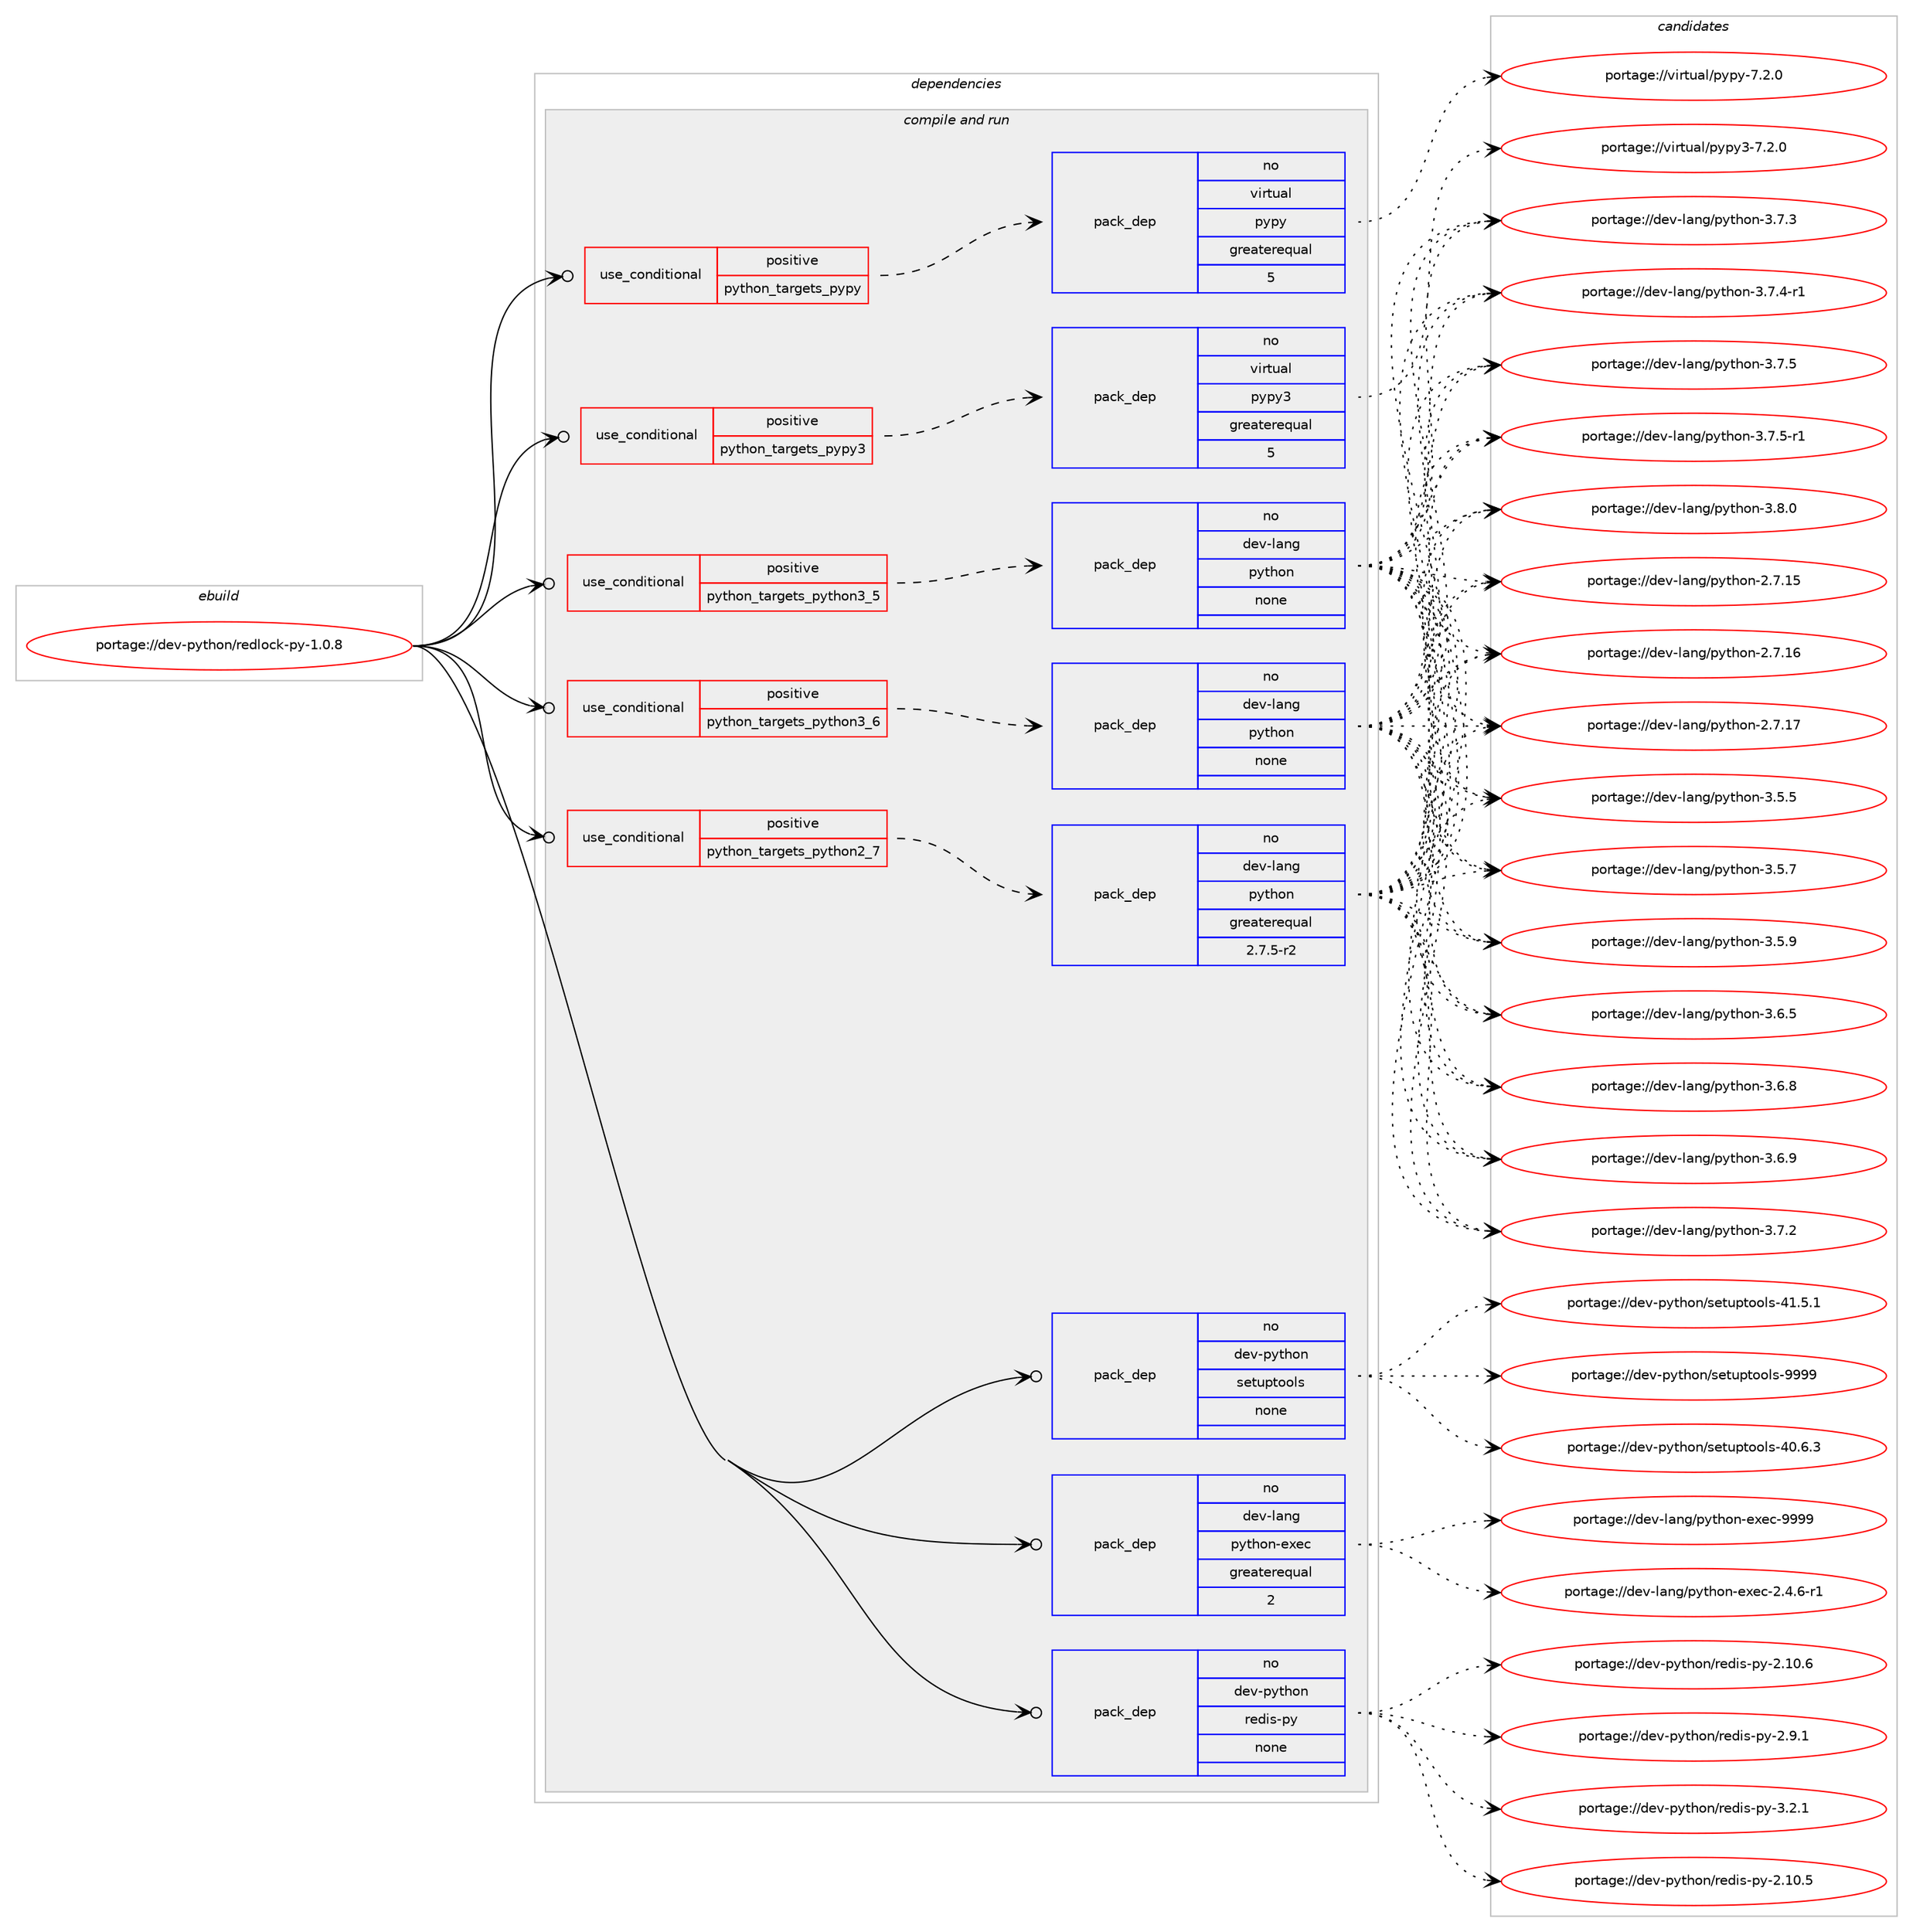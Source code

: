digraph prolog {

# *************
# Graph options
# *************

newrank=true;
concentrate=true;
compound=true;
graph [rankdir=LR,fontname=Helvetica,fontsize=10,ranksep=1.5];#, ranksep=2.5, nodesep=0.2];
edge  [arrowhead=vee];
node  [fontname=Helvetica,fontsize=10];

# **********
# The ebuild
# **********

subgraph cluster_leftcol {
color=gray;
rank=same;
label=<<i>ebuild</i>>;
id [label="portage://dev-python/redlock-py-1.0.8", color=red, width=4, href="../dev-python/redlock-py-1.0.8.svg"];
}

# ****************
# The dependencies
# ****************

subgraph cluster_midcol {
color=gray;
label=<<i>dependencies</i>>;
subgraph cluster_compile {
fillcolor="#eeeeee";
style=filled;
label=<<i>compile</i>>;
}
subgraph cluster_compileandrun {
fillcolor="#eeeeee";
style=filled;
label=<<i>compile and run</i>>;
subgraph cond37821 {
dependency169857 [label=<<TABLE BORDER="0" CELLBORDER="1" CELLSPACING="0" CELLPADDING="4"><TR><TD ROWSPAN="3" CELLPADDING="10">use_conditional</TD></TR><TR><TD>positive</TD></TR><TR><TD>python_targets_pypy</TD></TR></TABLE>>, shape=none, color=red];
subgraph pack128635 {
dependency169858 [label=<<TABLE BORDER="0" CELLBORDER="1" CELLSPACING="0" CELLPADDING="4" WIDTH="220"><TR><TD ROWSPAN="6" CELLPADDING="30">pack_dep</TD></TR><TR><TD WIDTH="110">no</TD></TR><TR><TD>virtual</TD></TR><TR><TD>pypy</TD></TR><TR><TD>greaterequal</TD></TR><TR><TD>5</TD></TR></TABLE>>, shape=none, color=blue];
}
dependency169857:e -> dependency169858:w [weight=20,style="dashed",arrowhead="vee"];
}
id:e -> dependency169857:w [weight=20,style="solid",arrowhead="odotvee"];
subgraph cond37822 {
dependency169859 [label=<<TABLE BORDER="0" CELLBORDER="1" CELLSPACING="0" CELLPADDING="4"><TR><TD ROWSPAN="3" CELLPADDING="10">use_conditional</TD></TR><TR><TD>positive</TD></TR><TR><TD>python_targets_pypy3</TD></TR></TABLE>>, shape=none, color=red];
subgraph pack128636 {
dependency169860 [label=<<TABLE BORDER="0" CELLBORDER="1" CELLSPACING="0" CELLPADDING="4" WIDTH="220"><TR><TD ROWSPAN="6" CELLPADDING="30">pack_dep</TD></TR><TR><TD WIDTH="110">no</TD></TR><TR><TD>virtual</TD></TR><TR><TD>pypy3</TD></TR><TR><TD>greaterequal</TD></TR><TR><TD>5</TD></TR></TABLE>>, shape=none, color=blue];
}
dependency169859:e -> dependency169860:w [weight=20,style="dashed",arrowhead="vee"];
}
id:e -> dependency169859:w [weight=20,style="solid",arrowhead="odotvee"];
subgraph cond37823 {
dependency169861 [label=<<TABLE BORDER="0" CELLBORDER="1" CELLSPACING="0" CELLPADDING="4"><TR><TD ROWSPAN="3" CELLPADDING="10">use_conditional</TD></TR><TR><TD>positive</TD></TR><TR><TD>python_targets_python2_7</TD></TR></TABLE>>, shape=none, color=red];
subgraph pack128637 {
dependency169862 [label=<<TABLE BORDER="0" CELLBORDER="1" CELLSPACING="0" CELLPADDING="4" WIDTH="220"><TR><TD ROWSPAN="6" CELLPADDING="30">pack_dep</TD></TR><TR><TD WIDTH="110">no</TD></TR><TR><TD>dev-lang</TD></TR><TR><TD>python</TD></TR><TR><TD>greaterequal</TD></TR><TR><TD>2.7.5-r2</TD></TR></TABLE>>, shape=none, color=blue];
}
dependency169861:e -> dependency169862:w [weight=20,style="dashed",arrowhead="vee"];
}
id:e -> dependency169861:w [weight=20,style="solid",arrowhead="odotvee"];
subgraph cond37824 {
dependency169863 [label=<<TABLE BORDER="0" CELLBORDER="1" CELLSPACING="0" CELLPADDING="4"><TR><TD ROWSPAN="3" CELLPADDING="10">use_conditional</TD></TR><TR><TD>positive</TD></TR><TR><TD>python_targets_python3_5</TD></TR></TABLE>>, shape=none, color=red];
subgraph pack128638 {
dependency169864 [label=<<TABLE BORDER="0" CELLBORDER="1" CELLSPACING="0" CELLPADDING="4" WIDTH="220"><TR><TD ROWSPAN="6" CELLPADDING="30">pack_dep</TD></TR><TR><TD WIDTH="110">no</TD></TR><TR><TD>dev-lang</TD></TR><TR><TD>python</TD></TR><TR><TD>none</TD></TR><TR><TD></TD></TR></TABLE>>, shape=none, color=blue];
}
dependency169863:e -> dependency169864:w [weight=20,style="dashed",arrowhead="vee"];
}
id:e -> dependency169863:w [weight=20,style="solid",arrowhead="odotvee"];
subgraph cond37825 {
dependency169865 [label=<<TABLE BORDER="0" CELLBORDER="1" CELLSPACING="0" CELLPADDING="4"><TR><TD ROWSPAN="3" CELLPADDING="10">use_conditional</TD></TR><TR><TD>positive</TD></TR><TR><TD>python_targets_python3_6</TD></TR></TABLE>>, shape=none, color=red];
subgraph pack128639 {
dependency169866 [label=<<TABLE BORDER="0" CELLBORDER="1" CELLSPACING="0" CELLPADDING="4" WIDTH="220"><TR><TD ROWSPAN="6" CELLPADDING="30">pack_dep</TD></TR><TR><TD WIDTH="110">no</TD></TR><TR><TD>dev-lang</TD></TR><TR><TD>python</TD></TR><TR><TD>none</TD></TR><TR><TD></TD></TR></TABLE>>, shape=none, color=blue];
}
dependency169865:e -> dependency169866:w [weight=20,style="dashed",arrowhead="vee"];
}
id:e -> dependency169865:w [weight=20,style="solid",arrowhead="odotvee"];
subgraph pack128640 {
dependency169867 [label=<<TABLE BORDER="0" CELLBORDER="1" CELLSPACING="0" CELLPADDING="4" WIDTH="220"><TR><TD ROWSPAN="6" CELLPADDING="30">pack_dep</TD></TR><TR><TD WIDTH="110">no</TD></TR><TR><TD>dev-lang</TD></TR><TR><TD>python-exec</TD></TR><TR><TD>greaterequal</TD></TR><TR><TD>2</TD></TR></TABLE>>, shape=none, color=blue];
}
id:e -> dependency169867:w [weight=20,style="solid",arrowhead="odotvee"];
subgraph pack128641 {
dependency169868 [label=<<TABLE BORDER="0" CELLBORDER="1" CELLSPACING="0" CELLPADDING="4" WIDTH="220"><TR><TD ROWSPAN="6" CELLPADDING="30">pack_dep</TD></TR><TR><TD WIDTH="110">no</TD></TR><TR><TD>dev-python</TD></TR><TR><TD>redis-py</TD></TR><TR><TD>none</TD></TR><TR><TD></TD></TR></TABLE>>, shape=none, color=blue];
}
id:e -> dependency169868:w [weight=20,style="solid",arrowhead="odotvee"];
subgraph pack128642 {
dependency169869 [label=<<TABLE BORDER="0" CELLBORDER="1" CELLSPACING="0" CELLPADDING="4" WIDTH="220"><TR><TD ROWSPAN="6" CELLPADDING="30">pack_dep</TD></TR><TR><TD WIDTH="110">no</TD></TR><TR><TD>dev-python</TD></TR><TR><TD>setuptools</TD></TR><TR><TD>none</TD></TR><TR><TD></TD></TR></TABLE>>, shape=none, color=blue];
}
id:e -> dependency169869:w [weight=20,style="solid",arrowhead="odotvee"];
}
subgraph cluster_run {
fillcolor="#eeeeee";
style=filled;
label=<<i>run</i>>;
}
}

# **************
# The candidates
# **************

subgraph cluster_choices {
rank=same;
color=gray;
label=<<i>candidates</i>>;

subgraph choice128635 {
color=black;
nodesep=1;
choiceportage1181051141161179710847112121112121455546504648 [label="portage://virtual/pypy-7.2.0", color=red, width=4,href="../virtual/pypy-7.2.0.svg"];
dependency169858:e -> choiceportage1181051141161179710847112121112121455546504648:w [style=dotted,weight="100"];
}
subgraph choice128636 {
color=black;
nodesep=1;
choiceportage118105114116117971084711212111212151455546504648 [label="portage://virtual/pypy3-7.2.0", color=red, width=4,href="../virtual/pypy3-7.2.0.svg"];
dependency169860:e -> choiceportage118105114116117971084711212111212151455546504648:w [style=dotted,weight="100"];
}
subgraph choice128637 {
color=black;
nodesep=1;
choiceportage10010111845108971101034711212111610411111045504655464953 [label="portage://dev-lang/python-2.7.15", color=red, width=4,href="../dev-lang/python-2.7.15.svg"];
choiceportage10010111845108971101034711212111610411111045504655464954 [label="portage://dev-lang/python-2.7.16", color=red, width=4,href="../dev-lang/python-2.7.16.svg"];
choiceportage10010111845108971101034711212111610411111045504655464955 [label="portage://dev-lang/python-2.7.17", color=red, width=4,href="../dev-lang/python-2.7.17.svg"];
choiceportage100101118451089711010347112121116104111110455146534653 [label="portage://dev-lang/python-3.5.5", color=red, width=4,href="../dev-lang/python-3.5.5.svg"];
choiceportage100101118451089711010347112121116104111110455146534655 [label="portage://dev-lang/python-3.5.7", color=red, width=4,href="../dev-lang/python-3.5.7.svg"];
choiceportage100101118451089711010347112121116104111110455146534657 [label="portage://dev-lang/python-3.5.9", color=red, width=4,href="../dev-lang/python-3.5.9.svg"];
choiceportage100101118451089711010347112121116104111110455146544653 [label="portage://dev-lang/python-3.6.5", color=red, width=4,href="../dev-lang/python-3.6.5.svg"];
choiceportage100101118451089711010347112121116104111110455146544656 [label="portage://dev-lang/python-3.6.8", color=red, width=4,href="../dev-lang/python-3.6.8.svg"];
choiceportage100101118451089711010347112121116104111110455146544657 [label="portage://dev-lang/python-3.6.9", color=red, width=4,href="../dev-lang/python-3.6.9.svg"];
choiceportage100101118451089711010347112121116104111110455146554650 [label="portage://dev-lang/python-3.7.2", color=red, width=4,href="../dev-lang/python-3.7.2.svg"];
choiceportage100101118451089711010347112121116104111110455146554651 [label="portage://dev-lang/python-3.7.3", color=red, width=4,href="../dev-lang/python-3.7.3.svg"];
choiceportage1001011184510897110103471121211161041111104551465546524511449 [label="portage://dev-lang/python-3.7.4-r1", color=red, width=4,href="../dev-lang/python-3.7.4-r1.svg"];
choiceportage100101118451089711010347112121116104111110455146554653 [label="portage://dev-lang/python-3.7.5", color=red, width=4,href="../dev-lang/python-3.7.5.svg"];
choiceportage1001011184510897110103471121211161041111104551465546534511449 [label="portage://dev-lang/python-3.7.5-r1", color=red, width=4,href="../dev-lang/python-3.7.5-r1.svg"];
choiceportage100101118451089711010347112121116104111110455146564648 [label="portage://dev-lang/python-3.8.0", color=red, width=4,href="../dev-lang/python-3.8.0.svg"];
dependency169862:e -> choiceportage10010111845108971101034711212111610411111045504655464953:w [style=dotted,weight="100"];
dependency169862:e -> choiceportage10010111845108971101034711212111610411111045504655464954:w [style=dotted,weight="100"];
dependency169862:e -> choiceportage10010111845108971101034711212111610411111045504655464955:w [style=dotted,weight="100"];
dependency169862:e -> choiceportage100101118451089711010347112121116104111110455146534653:w [style=dotted,weight="100"];
dependency169862:e -> choiceportage100101118451089711010347112121116104111110455146534655:w [style=dotted,weight="100"];
dependency169862:e -> choiceportage100101118451089711010347112121116104111110455146534657:w [style=dotted,weight="100"];
dependency169862:e -> choiceportage100101118451089711010347112121116104111110455146544653:w [style=dotted,weight="100"];
dependency169862:e -> choiceportage100101118451089711010347112121116104111110455146544656:w [style=dotted,weight="100"];
dependency169862:e -> choiceportage100101118451089711010347112121116104111110455146544657:w [style=dotted,weight="100"];
dependency169862:e -> choiceportage100101118451089711010347112121116104111110455146554650:w [style=dotted,weight="100"];
dependency169862:e -> choiceportage100101118451089711010347112121116104111110455146554651:w [style=dotted,weight="100"];
dependency169862:e -> choiceportage1001011184510897110103471121211161041111104551465546524511449:w [style=dotted,weight="100"];
dependency169862:e -> choiceportage100101118451089711010347112121116104111110455146554653:w [style=dotted,weight="100"];
dependency169862:e -> choiceportage1001011184510897110103471121211161041111104551465546534511449:w [style=dotted,weight="100"];
dependency169862:e -> choiceportage100101118451089711010347112121116104111110455146564648:w [style=dotted,weight="100"];
}
subgraph choice128638 {
color=black;
nodesep=1;
choiceportage10010111845108971101034711212111610411111045504655464953 [label="portage://dev-lang/python-2.7.15", color=red, width=4,href="../dev-lang/python-2.7.15.svg"];
choiceportage10010111845108971101034711212111610411111045504655464954 [label="portage://dev-lang/python-2.7.16", color=red, width=4,href="../dev-lang/python-2.7.16.svg"];
choiceportage10010111845108971101034711212111610411111045504655464955 [label="portage://dev-lang/python-2.7.17", color=red, width=4,href="../dev-lang/python-2.7.17.svg"];
choiceportage100101118451089711010347112121116104111110455146534653 [label="portage://dev-lang/python-3.5.5", color=red, width=4,href="../dev-lang/python-3.5.5.svg"];
choiceportage100101118451089711010347112121116104111110455146534655 [label="portage://dev-lang/python-3.5.7", color=red, width=4,href="../dev-lang/python-3.5.7.svg"];
choiceportage100101118451089711010347112121116104111110455146534657 [label="portage://dev-lang/python-3.5.9", color=red, width=4,href="../dev-lang/python-3.5.9.svg"];
choiceportage100101118451089711010347112121116104111110455146544653 [label="portage://dev-lang/python-3.6.5", color=red, width=4,href="../dev-lang/python-3.6.5.svg"];
choiceportage100101118451089711010347112121116104111110455146544656 [label="portage://dev-lang/python-3.6.8", color=red, width=4,href="../dev-lang/python-3.6.8.svg"];
choiceportage100101118451089711010347112121116104111110455146544657 [label="portage://dev-lang/python-3.6.9", color=red, width=4,href="../dev-lang/python-3.6.9.svg"];
choiceportage100101118451089711010347112121116104111110455146554650 [label="portage://dev-lang/python-3.7.2", color=red, width=4,href="../dev-lang/python-3.7.2.svg"];
choiceportage100101118451089711010347112121116104111110455146554651 [label="portage://dev-lang/python-3.7.3", color=red, width=4,href="../dev-lang/python-3.7.3.svg"];
choiceportage1001011184510897110103471121211161041111104551465546524511449 [label="portage://dev-lang/python-3.7.4-r1", color=red, width=4,href="../dev-lang/python-3.7.4-r1.svg"];
choiceportage100101118451089711010347112121116104111110455146554653 [label="portage://dev-lang/python-3.7.5", color=red, width=4,href="../dev-lang/python-3.7.5.svg"];
choiceportage1001011184510897110103471121211161041111104551465546534511449 [label="portage://dev-lang/python-3.7.5-r1", color=red, width=4,href="../dev-lang/python-3.7.5-r1.svg"];
choiceportage100101118451089711010347112121116104111110455146564648 [label="portage://dev-lang/python-3.8.0", color=red, width=4,href="../dev-lang/python-3.8.0.svg"];
dependency169864:e -> choiceportage10010111845108971101034711212111610411111045504655464953:w [style=dotted,weight="100"];
dependency169864:e -> choiceportage10010111845108971101034711212111610411111045504655464954:w [style=dotted,weight="100"];
dependency169864:e -> choiceportage10010111845108971101034711212111610411111045504655464955:w [style=dotted,weight="100"];
dependency169864:e -> choiceportage100101118451089711010347112121116104111110455146534653:w [style=dotted,weight="100"];
dependency169864:e -> choiceportage100101118451089711010347112121116104111110455146534655:w [style=dotted,weight="100"];
dependency169864:e -> choiceportage100101118451089711010347112121116104111110455146534657:w [style=dotted,weight="100"];
dependency169864:e -> choiceportage100101118451089711010347112121116104111110455146544653:w [style=dotted,weight="100"];
dependency169864:e -> choiceportage100101118451089711010347112121116104111110455146544656:w [style=dotted,weight="100"];
dependency169864:e -> choiceportage100101118451089711010347112121116104111110455146544657:w [style=dotted,weight="100"];
dependency169864:e -> choiceportage100101118451089711010347112121116104111110455146554650:w [style=dotted,weight="100"];
dependency169864:e -> choiceportage100101118451089711010347112121116104111110455146554651:w [style=dotted,weight="100"];
dependency169864:e -> choiceportage1001011184510897110103471121211161041111104551465546524511449:w [style=dotted,weight="100"];
dependency169864:e -> choiceportage100101118451089711010347112121116104111110455146554653:w [style=dotted,weight="100"];
dependency169864:e -> choiceportage1001011184510897110103471121211161041111104551465546534511449:w [style=dotted,weight="100"];
dependency169864:e -> choiceportage100101118451089711010347112121116104111110455146564648:w [style=dotted,weight="100"];
}
subgraph choice128639 {
color=black;
nodesep=1;
choiceportage10010111845108971101034711212111610411111045504655464953 [label="portage://dev-lang/python-2.7.15", color=red, width=4,href="../dev-lang/python-2.7.15.svg"];
choiceportage10010111845108971101034711212111610411111045504655464954 [label="portage://dev-lang/python-2.7.16", color=red, width=4,href="../dev-lang/python-2.7.16.svg"];
choiceportage10010111845108971101034711212111610411111045504655464955 [label="portage://dev-lang/python-2.7.17", color=red, width=4,href="../dev-lang/python-2.7.17.svg"];
choiceportage100101118451089711010347112121116104111110455146534653 [label="portage://dev-lang/python-3.5.5", color=red, width=4,href="../dev-lang/python-3.5.5.svg"];
choiceportage100101118451089711010347112121116104111110455146534655 [label="portage://dev-lang/python-3.5.7", color=red, width=4,href="../dev-lang/python-3.5.7.svg"];
choiceportage100101118451089711010347112121116104111110455146534657 [label="portage://dev-lang/python-3.5.9", color=red, width=4,href="../dev-lang/python-3.5.9.svg"];
choiceportage100101118451089711010347112121116104111110455146544653 [label="portage://dev-lang/python-3.6.5", color=red, width=4,href="../dev-lang/python-3.6.5.svg"];
choiceportage100101118451089711010347112121116104111110455146544656 [label="portage://dev-lang/python-3.6.8", color=red, width=4,href="../dev-lang/python-3.6.8.svg"];
choiceportage100101118451089711010347112121116104111110455146544657 [label="portage://dev-lang/python-3.6.9", color=red, width=4,href="../dev-lang/python-3.6.9.svg"];
choiceportage100101118451089711010347112121116104111110455146554650 [label="portage://dev-lang/python-3.7.2", color=red, width=4,href="../dev-lang/python-3.7.2.svg"];
choiceportage100101118451089711010347112121116104111110455146554651 [label="portage://dev-lang/python-3.7.3", color=red, width=4,href="../dev-lang/python-3.7.3.svg"];
choiceportage1001011184510897110103471121211161041111104551465546524511449 [label="portage://dev-lang/python-3.7.4-r1", color=red, width=4,href="../dev-lang/python-3.7.4-r1.svg"];
choiceportage100101118451089711010347112121116104111110455146554653 [label="portage://dev-lang/python-3.7.5", color=red, width=4,href="../dev-lang/python-3.7.5.svg"];
choiceportage1001011184510897110103471121211161041111104551465546534511449 [label="portage://dev-lang/python-3.7.5-r1", color=red, width=4,href="../dev-lang/python-3.7.5-r1.svg"];
choiceportage100101118451089711010347112121116104111110455146564648 [label="portage://dev-lang/python-3.8.0", color=red, width=4,href="../dev-lang/python-3.8.0.svg"];
dependency169866:e -> choiceportage10010111845108971101034711212111610411111045504655464953:w [style=dotted,weight="100"];
dependency169866:e -> choiceportage10010111845108971101034711212111610411111045504655464954:w [style=dotted,weight="100"];
dependency169866:e -> choiceportage10010111845108971101034711212111610411111045504655464955:w [style=dotted,weight="100"];
dependency169866:e -> choiceportage100101118451089711010347112121116104111110455146534653:w [style=dotted,weight="100"];
dependency169866:e -> choiceportage100101118451089711010347112121116104111110455146534655:w [style=dotted,weight="100"];
dependency169866:e -> choiceportage100101118451089711010347112121116104111110455146534657:w [style=dotted,weight="100"];
dependency169866:e -> choiceportage100101118451089711010347112121116104111110455146544653:w [style=dotted,weight="100"];
dependency169866:e -> choiceportage100101118451089711010347112121116104111110455146544656:w [style=dotted,weight="100"];
dependency169866:e -> choiceportage100101118451089711010347112121116104111110455146544657:w [style=dotted,weight="100"];
dependency169866:e -> choiceportage100101118451089711010347112121116104111110455146554650:w [style=dotted,weight="100"];
dependency169866:e -> choiceportage100101118451089711010347112121116104111110455146554651:w [style=dotted,weight="100"];
dependency169866:e -> choiceportage1001011184510897110103471121211161041111104551465546524511449:w [style=dotted,weight="100"];
dependency169866:e -> choiceportage100101118451089711010347112121116104111110455146554653:w [style=dotted,weight="100"];
dependency169866:e -> choiceportage1001011184510897110103471121211161041111104551465546534511449:w [style=dotted,weight="100"];
dependency169866:e -> choiceportage100101118451089711010347112121116104111110455146564648:w [style=dotted,weight="100"];
}
subgraph choice128640 {
color=black;
nodesep=1;
choiceportage10010111845108971101034711212111610411111045101120101994550465246544511449 [label="portage://dev-lang/python-exec-2.4.6-r1", color=red, width=4,href="../dev-lang/python-exec-2.4.6-r1.svg"];
choiceportage10010111845108971101034711212111610411111045101120101994557575757 [label="portage://dev-lang/python-exec-9999", color=red, width=4,href="../dev-lang/python-exec-9999.svg"];
dependency169867:e -> choiceportage10010111845108971101034711212111610411111045101120101994550465246544511449:w [style=dotted,weight="100"];
dependency169867:e -> choiceportage10010111845108971101034711212111610411111045101120101994557575757:w [style=dotted,weight="100"];
}
subgraph choice128641 {
color=black;
nodesep=1;
choiceportage10010111845112121116104111110471141011001051154511212145504649484653 [label="portage://dev-python/redis-py-2.10.5", color=red, width=4,href="../dev-python/redis-py-2.10.5.svg"];
choiceportage10010111845112121116104111110471141011001051154511212145504649484654 [label="portage://dev-python/redis-py-2.10.6", color=red, width=4,href="../dev-python/redis-py-2.10.6.svg"];
choiceportage100101118451121211161041111104711410110010511545112121455046574649 [label="portage://dev-python/redis-py-2.9.1", color=red, width=4,href="../dev-python/redis-py-2.9.1.svg"];
choiceportage100101118451121211161041111104711410110010511545112121455146504649 [label="portage://dev-python/redis-py-3.2.1", color=red, width=4,href="../dev-python/redis-py-3.2.1.svg"];
dependency169868:e -> choiceportage10010111845112121116104111110471141011001051154511212145504649484653:w [style=dotted,weight="100"];
dependency169868:e -> choiceportage10010111845112121116104111110471141011001051154511212145504649484654:w [style=dotted,weight="100"];
dependency169868:e -> choiceportage100101118451121211161041111104711410110010511545112121455046574649:w [style=dotted,weight="100"];
dependency169868:e -> choiceportage100101118451121211161041111104711410110010511545112121455146504649:w [style=dotted,weight="100"];
}
subgraph choice128642 {
color=black;
nodesep=1;
choiceportage100101118451121211161041111104711510111611711211611111110811545524846544651 [label="portage://dev-python/setuptools-40.6.3", color=red, width=4,href="../dev-python/setuptools-40.6.3.svg"];
choiceportage100101118451121211161041111104711510111611711211611111110811545524946534649 [label="portage://dev-python/setuptools-41.5.1", color=red, width=4,href="../dev-python/setuptools-41.5.1.svg"];
choiceportage10010111845112121116104111110471151011161171121161111111081154557575757 [label="portage://dev-python/setuptools-9999", color=red, width=4,href="../dev-python/setuptools-9999.svg"];
dependency169869:e -> choiceportage100101118451121211161041111104711510111611711211611111110811545524846544651:w [style=dotted,weight="100"];
dependency169869:e -> choiceportage100101118451121211161041111104711510111611711211611111110811545524946534649:w [style=dotted,weight="100"];
dependency169869:e -> choiceportage10010111845112121116104111110471151011161171121161111111081154557575757:w [style=dotted,weight="100"];
}
}

}
